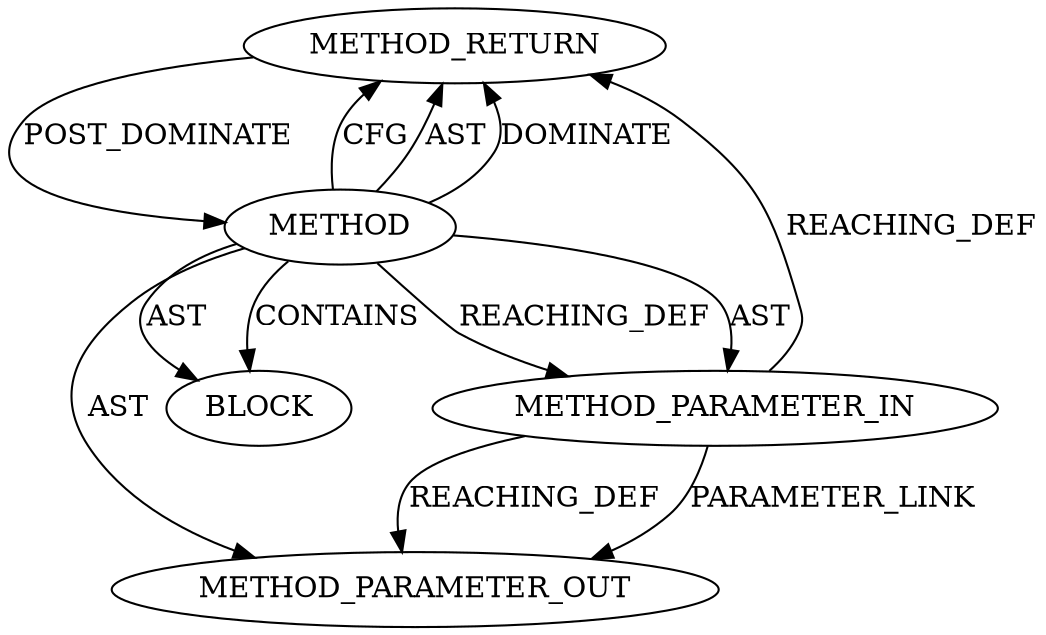 digraph {
  25900 [label=METHOD_RETURN ORDER=2 CODE="RET" TYPE_FULL_NAME="ANY" EVALUATION_STRATEGY="BY_VALUE"]
  25898 [label=METHOD_PARAMETER_IN ORDER=1 CODE="p1" IS_VARIADIC=false TYPE_FULL_NAME="ANY" EVALUATION_STRATEGY="BY_VALUE" INDEX=1 NAME="p1"]
  25897 [label=METHOD AST_PARENT_TYPE="NAMESPACE_BLOCK" AST_PARENT_FULL_NAME="<global>" ORDER=0 CODE="<empty>" FULL_NAME="EVP_CIPHER_CTX_iv_length" IS_EXTERNAL=true FILENAME="<empty>" SIGNATURE="" NAME="EVP_CIPHER_CTX_iv_length"]
  27361 [label=METHOD_PARAMETER_OUT ORDER=1 CODE="p1" IS_VARIADIC=false TYPE_FULL_NAME="ANY" EVALUATION_STRATEGY="BY_VALUE" INDEX=1 NAME="p1"]
  25899 [label=BLOCK ORDER=1 ARGUMENT_INDEX=1 CODE="<empty>" TYPE_FULL_NAME="ANY"]
  25900 -> 25897 [label=POST_DOMINATE ]
  25897 -> 25898 [label=AST ]
  25897 -> 27361 [label=AST ]
  25898 -> 27361 [label=PARAMETER_LINK ]
  25897 -> 25900 [label=CFG ]
  25897 -> 25898 [label=REACHING_DEF VARIABLE=""]
  25897 -> 25900 [label=AST ]
  25897 -> 25900 [label=DOMINATE ]
  25897 -> 25899 [label=AST ]
  25898 -> 25900 [label=REACHING_DEF VARIABLE="p1"]
  25897 -> 25899 [label=CONTAINS ]
  25898 -> 27361 [label=REACHING_DEF VARIABLE="p1"]
}
